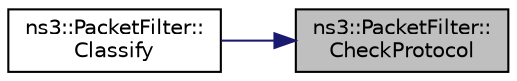 digraph "ns3::PacketFilter::CheckProtocol"
{
 // LATEX_PDF_SIZE
  edge [fontname="Helvetica",fontsize="10",labelfontname="Helvetica",labelfontsize="10"];
  node [fontname="Helvetica",fontsize="10",shape=record];
  rankdir="RL";
  Node1 [label="ns3::PacketFilter::\lCheckProtocol",height=0.2,width=0.4,color="black", fillcolor="grey75", style="filled", fontcolor="black",tooltip="Checks if the filter is able to classify a kind of items."];
  Node1 -> Node2 [dir="back",color="midnightblue",fontsize="10",style="solid",fontname="Helvetica"];
  Node2 [label="ns3::PacketFilter::\lClassify",height=0.2,width=0.4,color="black", fillcolor="white", style="filled",URL="$classns3_1_1_packet_filter.html#a306d02934d1d1d734821161db0f6d2d8",tooltip="Classify a packet."];
}
